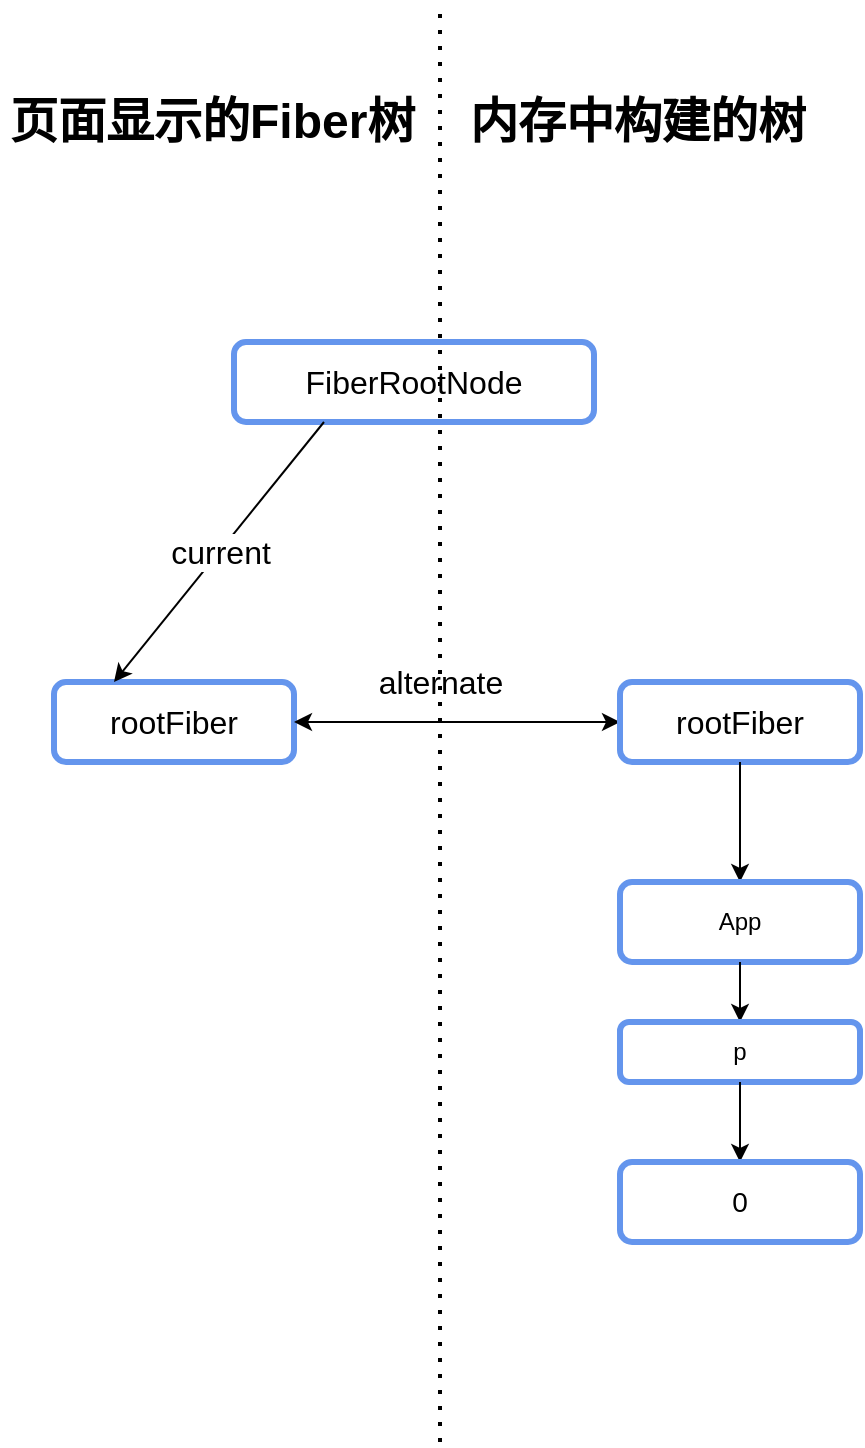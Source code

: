 <mxfile version="13.7.7" type="github">
  <diagram id="naX_vQBifUbzJnfRw_EL" name="Page-1">
    <mxGraphModel dx="1186" dy="1841" grid="1" gridSize="10" guides="1" tooltips="1" connect="1" arrows="1" fold="1" page="1" pageScale="1" pageWidth="850" pageHeight="1100" math="0" shadow="0">
      <root>
        <mxCell id="0" />
        <mxCell id="1" parent="0" />
        <mxCell id="_PZXknk2SSKi8Nk2z_4u-1" value="&lt;font style=&quot;font-size: 16px&quot;&gt;FiberRootNode&lt;/font&gt;" style="rounded=1;whiteSpace=wrap;html=1;strokeWidth=3;strokeColor=#6495ED;" vertex="1" parent="1">
          <mxGeometry x="417" y="-640" width="180" height="40" as="geometry" />
        </mxCell>
        <mxCell id="_PZXknk2SSKi8Nk2z_4u-2" value="&lt;font style=&quot;font-size: 16px&quot;&gt;rootFiber&lt;/font&gt;" style="rounded=1;whiteSpace=wrap;html=1;strokeWidth=3;strokeColor=#6495ED;" vertex="1" parent="1">
          <mxGeometry x="327" y="-470" width="120" height="40" as="geometry" />
        </mxCell>
        <mxCell id="_PZXknk2SSKi8Nk2z_4u-4" value="" style="endArrow=classic;html=1;exitX=0.25;exitY=1;exitDx=0;exitDy=0;entryX=0.25;entryY=0;entryDx=0;entryDy=0;" edge="1" parent="1" source="_PZXknk2SSKi8Nk2z_4u-1" target="_PZXknk2SSKi8Nk2z_4u-2">
          <mxGeometry relative="1" as="geometry">
            <mxPoint x="367" y="-360" as="sourcePoint" />
            <mxPoint x="467" y="-360" as="targetPoint" />
            <Array as="points" />
          </mxGeometry>
        </mxCell>
        <mxCell id="_PZXknk2SSKi8Nk2z_4u-5" value="&lt;font style=&quot;font-size: 16px&quot;&gt;current&lt;/font&gt;" style="edgeLabel;resizable=0;html=1;align=center;verticalAlign=middle;" connectable="0" vertex="1" parent="_PZXknk2SSKi8Nk2z_4u-4">
          <mxGeometry relative="1" as="geometry" />
        </mxCell>
        <mxCell id="_PZXknk2SSKi8Nk2z_4u-6" value="" style="endArrow=classic;startArrow=classic;html=1;exitX=1;exitY=0.5;exitDx=0;exitDy=0;" edge="1" parent="1" source="_PZXknk2SSKi8Nk2z_4u-2" target="_PZXknk2SSKi8Nk2z_4u-7">
          <mxGeometry width="50" height="50" relative="1" as="geometry">
            <mxPoint x="370" y="-410" as="sourcePoint" />
            <mxPoint x="570" y="-450" as="targetPoint" />
          </mxGeometry>
        </mxCell>
        <mxCell id="_PZXknk2SSKi8Nk2z_4u-7" value="&lt;font style=&quot;font-size: 16px&quot;&gt;rootFiber&lt;/font&gt;" style="rounded=1;whiteSpace=wrap;html=1;strokeWidth=3;strokeColor=#6495ED;" vertex="1" parent="1">
          <mxGeometry x="610" y="-470" width="120" height="40" as="geometry" />
        </mxCell>
        <mxCell id="_PZXknk2SSKi8Nk2z_4u-8" value="&lt;font style=&quot;font-size: 16px&quot;&gt;alternate&lt;/font&gt;" style="text;html=1;align=center;verticalAlign=middle;resizable=0;points=[];autosize=1;" vertex="1" parent="1">
          <mxGeometry x="480" y="-480" width="80" height="20" as="geometry" />
        </mxCell>
        <mxCell id="_PZXknk2SSKi8Nk2z_4u-9" value="" style="endArrow=classic;html=1;exitX=0.5;exitY=1;exitDx=0;exitDy=0;" edge="1" parent="1" source="_PZXknk2SSKi8Nk2z_4u-7" target="_PZXknk2SSKi8Nk2z_4u-10">
          <mxGeometry width="50" height="50" relative="1" as="geometry">
            <mxPoint x="440" y="-400" as="sourcePoint" />
            <mxPoint x="670" y="-310" as="targetPoint" />
          </mxGeometry>
        </mxCell>
        <mxCell id="_PZXknk2SSKi8Nk2z_4u-10" value="App" style="rounded=1;whiteSpace=wrap;html=1;strokeColor=#6495ED;strokeWidth=3;" vertex="1" parent="1">
          <mxGeometry x="610" y="-370" width="120" height="40" as="geometry" />
        </mxCell>
        <mxCell id="_PZXknk2SSKi8Nk2z_4u-11" value="" style="endArrow=classic;html=1;exitX=0.5;exitY=1;exitDx=0;exitDy=0;" edge="1" parent="1" source="_PZXknk2SSKi8Nk2z_4u-10" target="_PZXknk2SSKi8Nk2z_4u-12">
          <mxGeometry width="50" height="50" relative="1" as="geometry">
            <mxPoint x="510" y="-400" as="sourcePoint" />
            <mxPoint x="670" y="-280" as="targetPoint" />
          </mxGeometry>
        </mxCell>
        <mxCell id="_PZXknk2SSKi8Nk2z_4u-12" value="p" style="rounded=1;whiteSpace=wrap;html=1;strokeWidth=3;strokeColor=#6495ED;" vertex="1" parent="1">
          <mxGeometry x="610" y="-300" width="120" height="30" as="geometry" />
        </mxCell>
        <mxCell id="_PZXknk2SSKi8Nk2z_4u-13" value="" style="endArrow=classic;html=1;exitX=0.5;exitY=1;exitDx=0;exitDy=0;" edge="1" parent="1" source="_PZXknk2SSKi8Nk2z_4u-12" target="_PZXknk2SSKi8Nk2z_4u-15">
          <mxGeometry width="50" height="50" relative="1" as="geometry">
            <mxPoint x="510" y="-400" as="sourcePoint" />
            <mxPoint x="670" y="-240" as="targetPoint" />
          </mxGeometry>
        </mxCell>
        <mxCell id="_PZXknk2SSKi8Nk2z_4u-15" value="&lt;font style=&quot;font-size: 14px&quot;&gt;0&lt;/font&gt;" style="rounded=1;whiteSpace=wrap;html=1;strokeWidth=3;strokeColor=#6495ED;" vertex="1" parent="1">
          <mxGeometry x="610" y="-230" width="120" height="40" as="geometry" />
        </mxCell>
        <mxCell id="_PZXknk2SSKi8Nk2z_4u-16" value="" style="endArrow=none;dashed=1;html=1;dashPattern=1 3;strokeWidth=2;" edge="1" parent="1">
          <mxGeometry width="50" height="50" relative="1" as="geometry">
            <mxPoint x="520" y="-90" as="sourcePoint" />
            <mxPoint x="520" y="-810" as="targetPoint" />
          </mxGeometry>
        </mxCell>
        <mxCell id="_PZXknk2SSKi8Nk2z_4u-18" value="&lt;h1&gt;页面显示的Fiber树&lt;/h1&gt;" style="text;html=1;strokeColor=none;fillColor=none;spacing=5;spacingTop=-20;whiteSpace=wrap;overflow=hidden;rounded=0;" vertex="1" parent="1">
          <mxGeometry x="300" y="-770" width="217" height="50" as="geometry" />
        </mxCell>
        <mxCell id="_PZXknk2SSKi8Nk2z_4u-19" value="&lt;h1&gt;内存中构建的树&lt;/h1&gt;" style="text;html=1;strokeColor=none;fillColor=none;spacing=5;spacingTop=-20;whiteSpace=wrap;overflow=hidden;rounded=0;" vertex="1" parent="1">
          <mxGeometry x="530" y="-770" width="190" height="50" as="geometry" />
        </mxCell>
      </root>
    </mxGraphModel>
  </diagram>
</mxfile>
